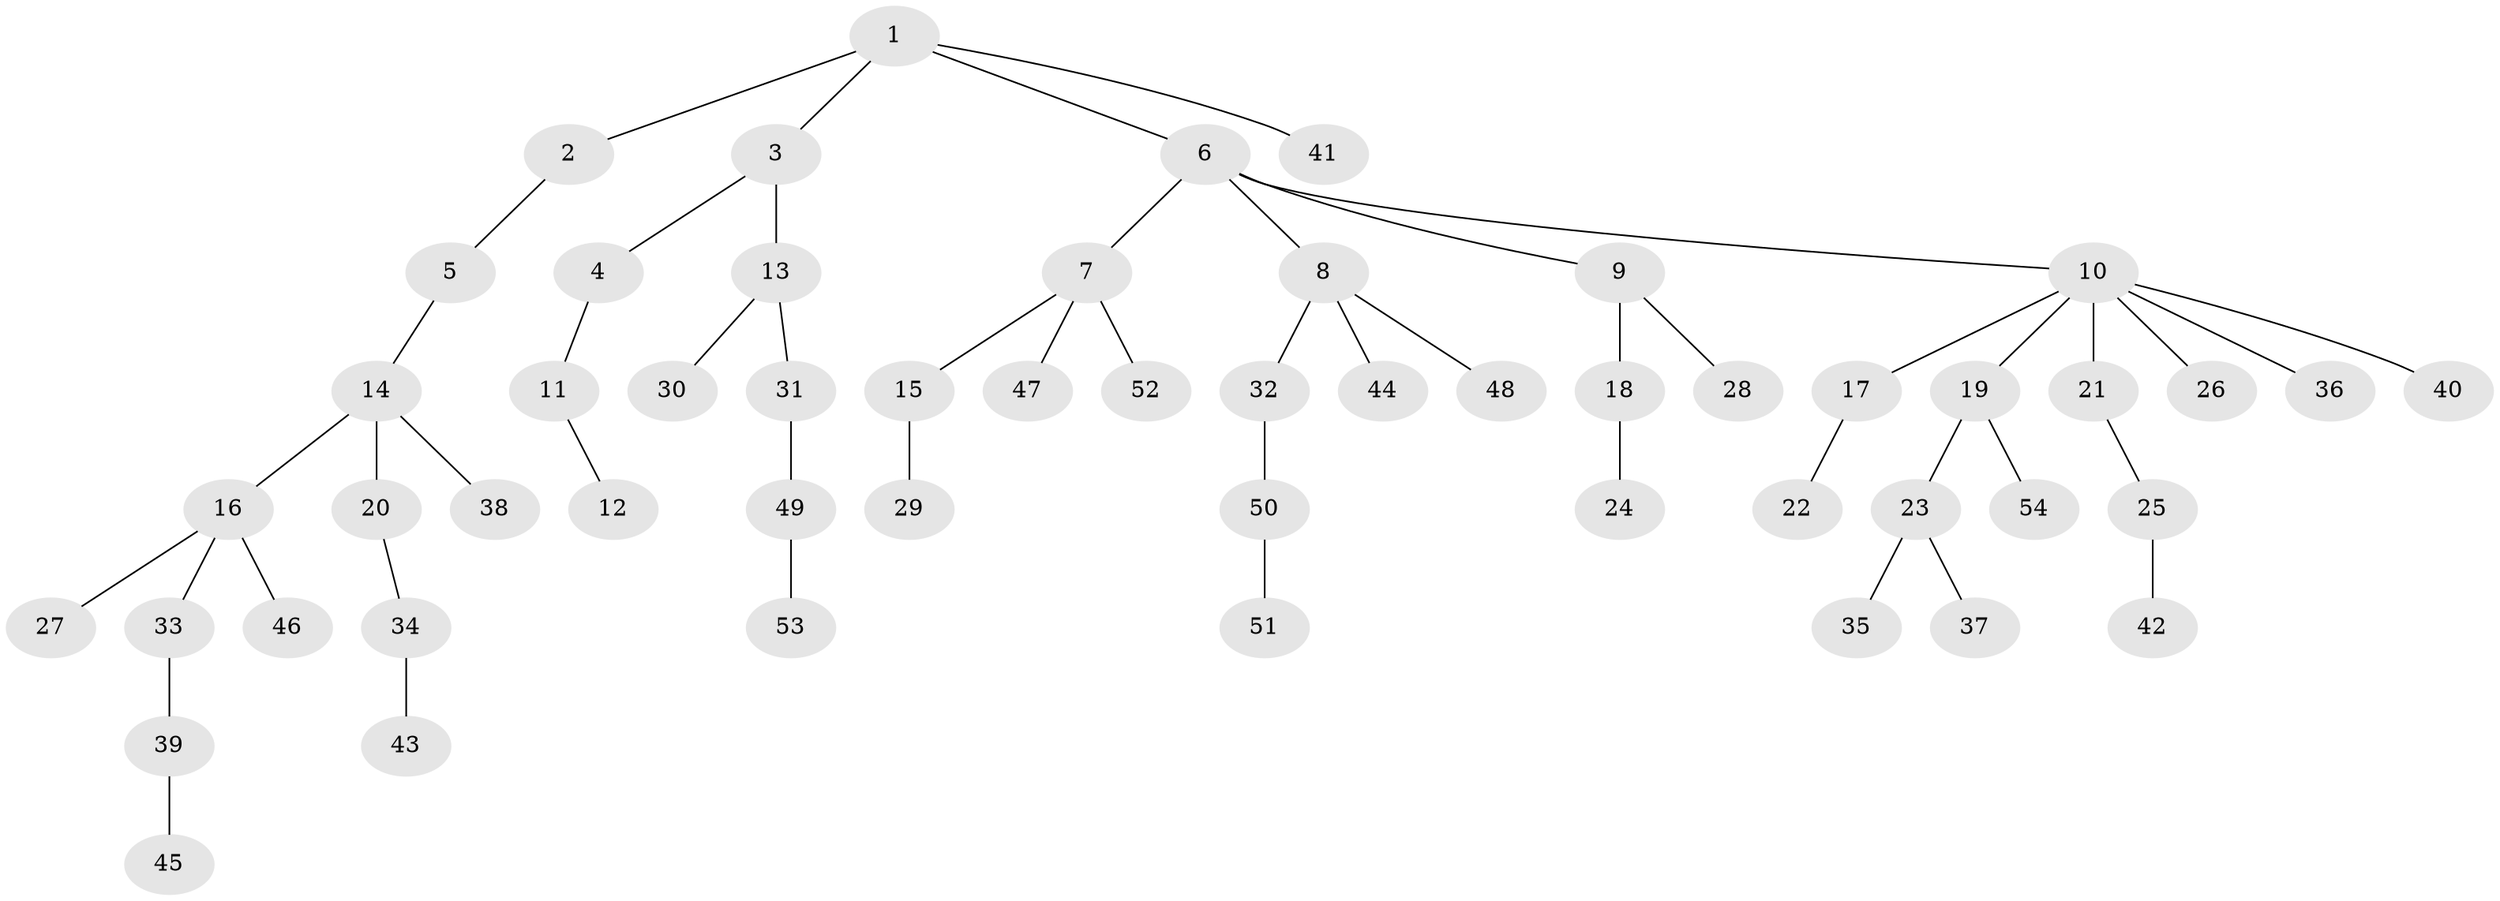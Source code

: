 // Generated by graph-tools (version 1.1) at 2025/36/03/09/25 02:36:37]
// undirected, 54 vertices, 53 edges
graph export_dot {
graph [start="1"]
  node [color=gray90,style=filled];
  1;
  2;
  3;
  4;
  5;
  6;
  7;
  8;
  9;
  10;
  11;
  12;
  13;
  14;
  15;
  16;
  17;
  18;
  19;
  20;
  21;
  22;
  23;
  24;
  25;
  26;
  27;
  28;
  29;
  30;
  31;
  32;
  33;
  34;
  35;
  36;
  37;
  38;
  39;
  40;
  41;
  42;
  43;
  44;
  45;
  46;
  47;
  48;
  49;
  50;
  51;
  52;
  53;
  54;
  1 -- 2;
  1 -- 3;
  1 -- 6;
  1 -- 41;
  2 -- 5;
  3 -- 4;
  3 -- 13;
  4 -- 11;
  5 -- 14;
  6 -- 7;
  6 -- 8;
  6 -- 9;
  6 -- 10;
  7 -- 15;
  7 -- 47;
  7 -- 52;
  8 -- 32;
  8 -- 44;
  8 -- 48;
  9 -- 18;
  9 -- 28;
  10 -- 17;
  10 -- 19;
  10 -- 21;
  10 -- 26;
  10 -- 36;
  10 -- 40;
  11 -- 12;
  13 -- 30;
  13 -- 31;
  14 -- 16;
  14 -- 20;
  14 -- 38;
  15 -- 29;
  16 -- 27;
  16 -- 33;
  16 -- 46;
  17 -- 22;
  18 -- 24;
  19 -- 23;
  19 -- 54;
  20 -- 34;
  21 -- 25;
  23 -- 35;
  23 -- 37;
  25 -- 42;
  31 -- 49;
  32 -- 50;
  33 -- 39;
  34 -- 43;
  39 -- 45;
  49 -- 53;
  50 -- 51;
}
